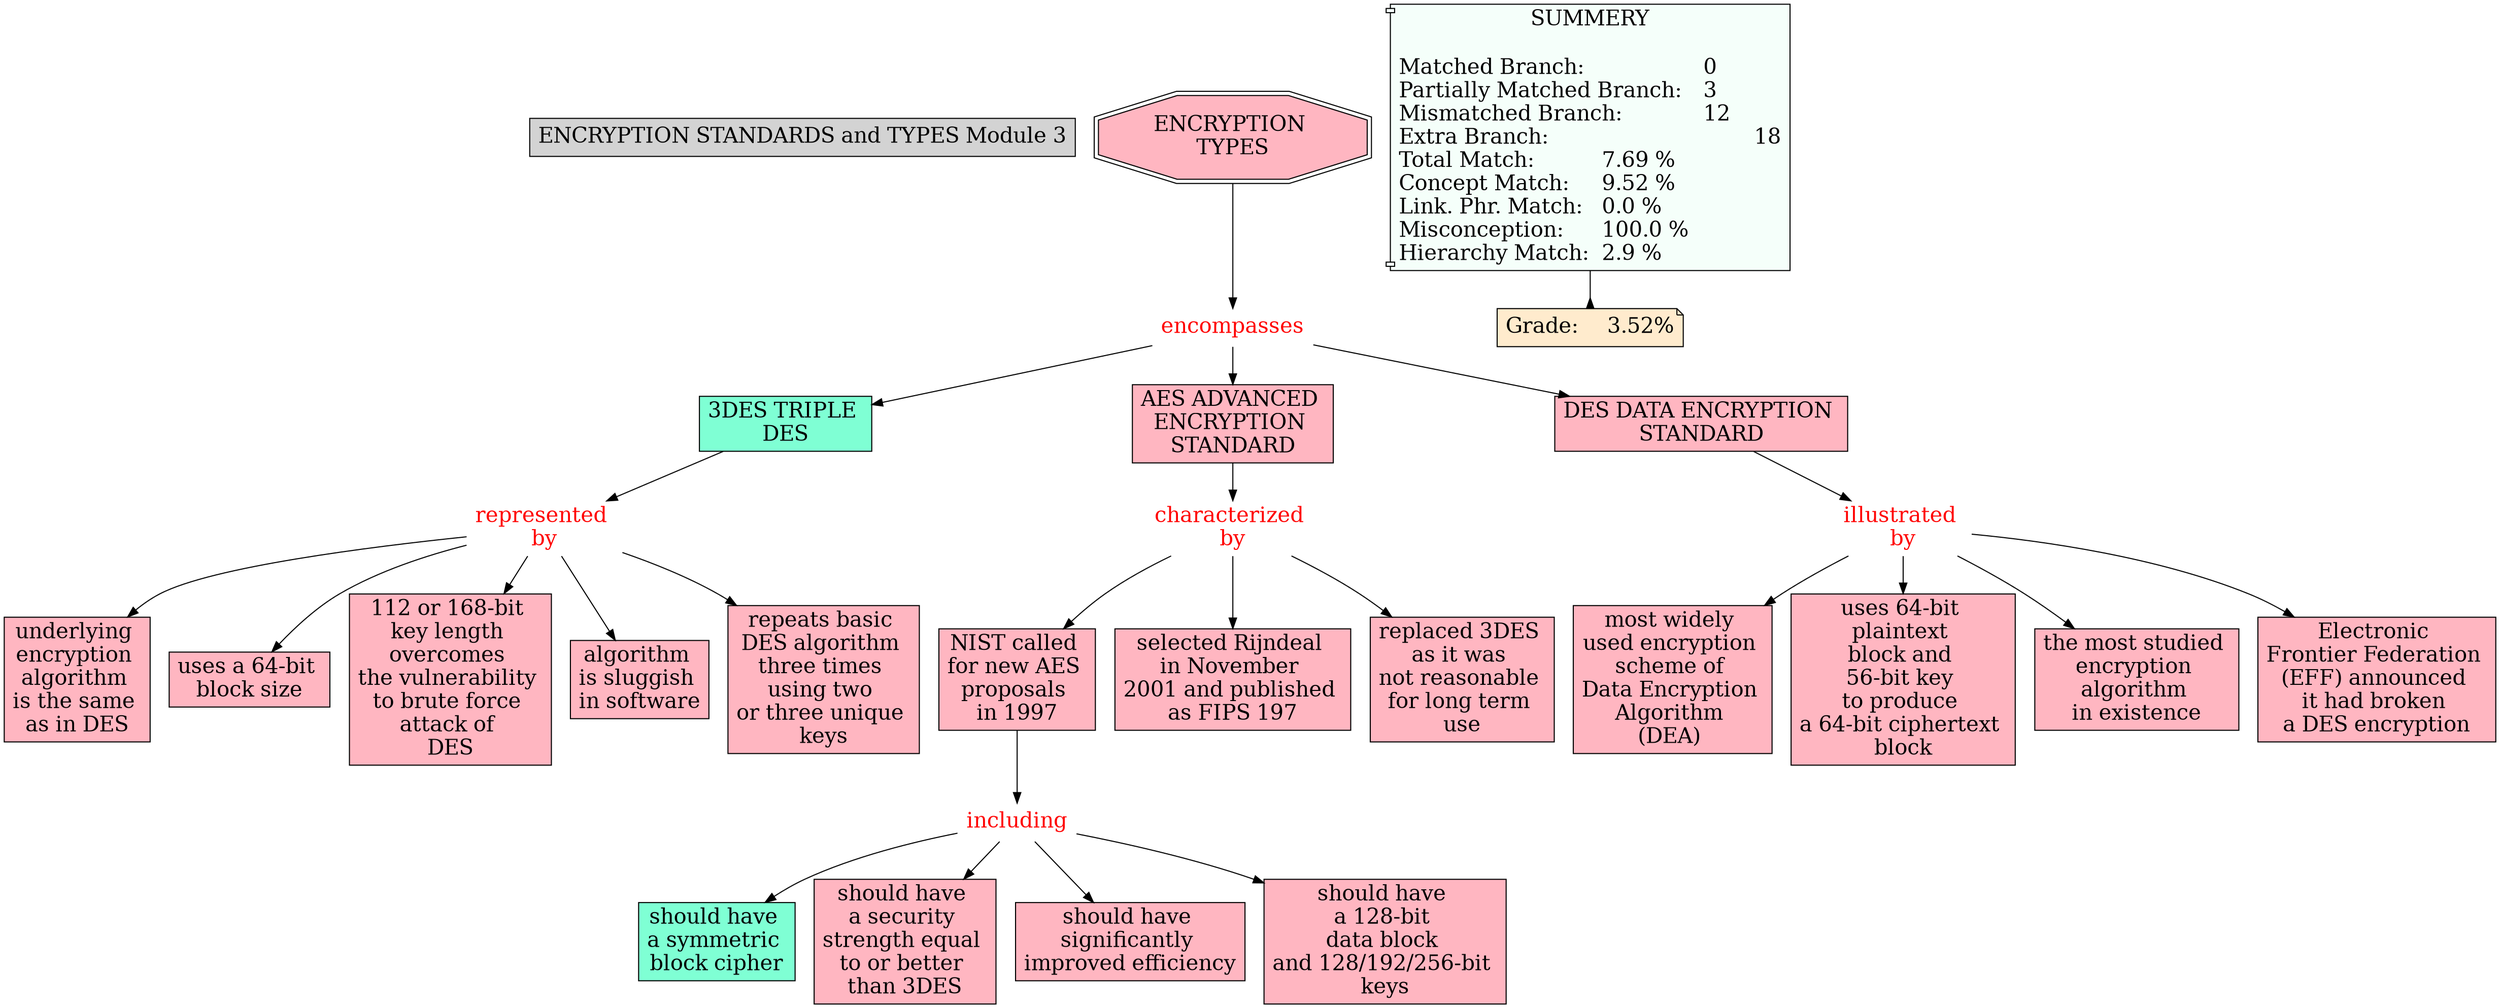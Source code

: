 // The Round Table
digraph {
	"1S3Z9WD65-27VXPDD-PFS" [label="ENCRYPTION STANDARDS and TYPES Module 3" Gsplines=true fontsize=20 shape=rect style=filled]
	"1S46GYWV1-1JMZYQZ-67M" [label="characterized 
by" Gsplines=true fontcolor=red fontsize=20 shape=none]
	"1S46FYS7C-CZMYHQ-3XQ" [label="NIST called 
for new AES 
proposals 
in 1997" Gsplines=true fillcolor="#FFB6C1" fontsize=20 shape=rect style=filled]
	"1S46GYWV1-1JMZYQZ-67M" -> "1S46FYS7C-CZMYHQ-3XQ" [constraint=true]
	"1S46GGJ5Z-LW213B-4PK" [label="illustrated 
by" Gsplines=true fontcolor=red fontsize=20 shape=none]
	"1S46FT4JM-17NB6TS-3QN" [label="most widely 
used encryption 
scheme of 
Data Encryption 
Algorithm 
(DEA) " Gsplines=true fillcolor="#FFB6C1" fontsize=20 shape=rect style=filled]
	"1S46GGJ5Z-LW213B-4PK" -> "1S46FT4JM-17NB6TS-3QN" [constraint=true]
	"1S46G6YMH-FYQM6V-4DY" [label=encompasses Gsplines=true fontcolor=red fontsize=20 shape=none]
	"1S46FSF7Y-14M865S-3NG" [label="3DES TRIPLE 
DES" Gsplines=true fillcolor=aquamarine fontsize=20 shape=rect style=filled]
	"1S46G6YMH-FYQM6V-4DY" -> "1S46FSF7Y-14M865S-3NG" [constraint=true]
	"1S46G6YMH-FYQM6V-4DY" [label=encompasses Gsplines=true fontcolor=red fontsize=20 shape=none]
	"1S46FSGYJ-5TSXV3-3NL" [label="AES ADVANCED 
ENCRYPTION 
STANDARD" Gsplines=true fillcolor="#FFB6C1" fontsize=20 shape=rect style=filled]
	"1S46G6YMH-FYQM6V-4DY" -> "1S46FSGYJ-5TSXV3-3NL" [constraint=true]
	"1S46HBL61-2824FJ1-6TP" [label=including Gsplines=true fontcolor=red fontsize=20 shape=none]
	"1S46FZVV6-11VF63W-3Y9" [label="should have 
a symmetric 
block cipher
" Gsplines=true fillcolor=aquamarine fontsize=20 shape=rect style=filled]
	"1S46HBL61-2824FJ1-6TP" -> "1S46FZVV6-11VF63W-3Y9" [constraint=true]
	"1S46HBL61-2824FJ1-6TP" [label=including Gsplines=true fontcolor=red fontsize=20 shape=none]
	"1S46FYVCK-FHNTPB-3XV" [label="should have 
a security 
strength equal 
to or better 
than 3DES" Gsplines=true fillcolor="#FFB6C1" fontsize=20 shape=rect style=filled]
	"1S46HBL61-2824FJ1-6TP" -> "1S46FYVCK-FHNTPB-3XV" [constraint=true]
	"1S46GYP4Z-276XPL0-67B" [label="represented 
by" Gsplines=true fontcolor=red fontsize=20 shape=none]
	"1S46FW41Q-29F9M5-3R5" [label="underlying 
encryption 
algorithm 
is the same 
as in DES" Gsplines=true fillcolor="#FFB6C1" fontsize=20 shape=rect style=filled]
	"1S46GYP4Z-276XPL0-67B" -> "1S46FW41Q-29F9M5-3R5" [constraint=true]
	"1S46GYWV1-1JMZYQZ-67M" [label="characterized 
by" Gsplines=true fontcolor=red fontsize=20 shape=none]
	"1S46HLKLZ-11BJ051-75C" [label="selected Rijndeal 
in November 
2001 and published 
as FIPS 197
" Gsplines=true fillcolor="#FFB6C1" fontsize=20 shape=rect style=filled]
	"1S46GYWV1-1JMZYQZ-67M" -> "1S46HLKLZ-11BJ051-75C" [constraint=true]
	"1S46GYP4Z-276XPL0-67B" [label="represented 
by" Gsplines=true fontcolor=red fontsize=20 shape=none]
	"1S46FW69Q-T84FM1-3R9" [label="uses a 64-bit 
block size
" Gsplines=true fillcolor="#FFB6C1" fontsize=20 shape=rect style=filled]
	"1S46GYP4Z-276XPL0-67B" -> "1S46FW69Q-T84FM1-3R9" [constraint=true]
	"1S46FYS7C-CZMYHQ-3XQ" [label="NIST called 
for new AES 
proposals 
in 1997" Gsplines=true fillcolor="#FFB6C1" fontsize=20 shape=rect style=filled]
	"1S46HBL61-2824FJ1-6TP" [label=including Gsplines=true fontcolor=red fontsize=20 shape=none]
	"1S46FYS7C-CZMYHQ-3XQ" -> "1S46HBL61-2824FJ1-6TP" [constraint=true]
	"1S46HBL61-2824FJ1-6TP" [label=including Gsplines=true fontcolor=red fontsize=20 shape=none]
	"1S46FZNJV-T5Z0DK-3Y4" [label="should have 
significantly 
improved efficiency
" Gsplines=true fillcolor="#FFB6C1" fontsize=20 shape=rect style=filled]
	"1S46HBL61-2824FJ1-6TP" -> "1S46FZNJV-T5Z0DK-3Y4" [constraint=true]
	"1S46GYP4Z-276XPL0-67B" [label="represented 
by" Gsplines=true fontcolor=red fontsize=20 shape=none]
	"1S46FW24M-1S3H6MN-3R1" [label="112 or 168-bit 
key length 
overcomes 
the vulnerability 
to brute force 
attack of 
DES" Gsplines=true fillcolor="#FFB6C1" fontsize=20 shape=rect style=filled]
	"1S46GYP4Z-276XPL0-67B" -> "1S46FW24M-1S3H6MN-3R1" [constraint=true]
	"1S46GYP4Z-276XPL0-67B" [label="represented 
by" Gsplines=true fontcolor=red fontsize=20 shape=none]
	"1S46FW8P1-1YS09H9-3RF" [label="algorithm 
is sluggish 
in software
" Gsplines=true fillcolor="#FFB6C1" fontsize=20 shape=rect style=filled]
	"1S46GYP4Z-276XPL0-67B" -> "1S46FW8P1-1YS09H9-3RF" [constraint=true]
	"1S46HBL61-2824FJ1-6TP" [label=including Gsplines=true fontcolor=red fontsize=20 shape=none]
	"1S46HB931-33B37F-6TB" [label="should have 
a 128-bit 
data block 
and 128/192/256-bit 
keys" Gsplines=true fillcolor="#FFB6C1" fontsize=20 shape=rect style=filled]
	"1S46HBL61-2824FJ1-6TP" -> "1S46HB931-33B37F-6TB" [constraint=true]
	"1S46GGJ5Z-LW213B-4PK" [label="illustrated 
by" Gsplines=true fontcolor=red fontsize=20 shape=none]
	"1S46FSK31-QHCR1J-3NQ" [label="uses 64-bit 
plaintext 
block and 
56-bit key 
to produce 
a 64-bit ciphertext 
block" Gsplines=true fillcolor="#FFB6C1" fontsize=20 shape=rect style=filled]
	"1S46GGJ5Z-LW213B-4PK" -> "1S46FSK31-QHCR1J-3NQ" [constraint=true]
	"1S46G0DHH-2BD24QG-3YH" [label="ENCRYPTION 
TYPES" Gsplines=true fillcolor="#FFB6C1" fontsize=20 shape=doubleoctagon style=filled]
	"1S46G6YMH-FYQM6V-4DY" [label=encompasses Gsplines=true fontcolor=red fontsize=20 shape=none]
	"1S46G0DHH-2BD24QG-3YH" -> "1S46G6YMH-FYQM6V-4DY" [constraint=true]
	"1S46GGJ5Z-LW213B-4PK" [label="illustrated 
by" Gsplines=true fontcolor=red fontsize=20 shape=none]
	"1S46FT968-27L6G5X-3QS" [label="the most studied 
encryption 
algorithm 
in existence
" Gsplines=true fillcolor="#FFB6C1" fontsize=20 shape=rect style=filled]
	"1S46GGJ5Z-LW213B-4PK" -> "1S46FT968-27L6G5X-3QS" [constraint=true]
	"1S46FSCCM-1VG3KMH-3NB" [label="DES DATA ENCRYPTION 
STANDARD" Gsplines=true fillcolor="#FFB6C1" fontsize=20 shape=rect style=filled]
	"1S46GGJ5Z-LW213B-4PK" [label="illustrated 
by" Gsplines=true fontcolor=red fontsize=20 shape=none]
	"1S46FSCCM-1VG3KMH-3NB" -> "1S46GGJ5Z-LW213B-4PK" [constraint=true]
	"1S46GGJ5Z-LW213B-4PK" [label="illustrated 
by" Gsplines=true fontcolor=red fontsize=20 shape=none]
	"1S46FSPVG-MK7FYP-3QD" [label="Electronic 
Frontier Federation 
(EFF) announced 
it had broken 
a DES encryption
" Gsplines=true fillcolor="#FFB6C1" fontsize=20 shape=rect style=filled]
	"1S46GGJ5Z-LW213B-4PK" -> "1S46FSPVG-MK7FYP-3QD" [constraint=true]
	"1S46G6YMH-FYQM6V-4DY" [label=encompasses Gsplines=true fontcolor=red fontsize=20 shape=none]
	"1S46FSCCM-1VG3KMH-3NB" [label="DES DATA ENCRYPTION 
STANDARD" Gsplines=true fillcolor="#FFB6C1" fontsize=20 shape=rect style=filled]
	"1S46G6YMH-FYQM6V-4DY" -> "1S46FSCCM-1VG3KMH-3NB" [constraint=true]
	"1S46GYP4Z-276XPL0-67B" [label="represented 
by" Gsplines=true fontcolor=red fontsize=20 shape=none]
	"1S46FWBG0-1PCF0LR-3RK" [label="repeats basic 
DES algorithm 
three times 
using two 
or three unique 
keys" Gsplines=true fillcolor="#FFB6C1" fontsize=20 shape=rect style=filled]
	"1S46GYP4Z-276XPL0-67B" -> "1S46FWBG0-1PCF0LR-3RK" [constraint=true]
	"1S46FSGYJ-5TSXV3-3NL" [label="AES ADVANCED 
ENCRYPTION 
STANDARD" Gsplines=true fillcolor="#FFB6C1" fontsize=20 shape=rect style=filled]
	"1S46GYWV1-1JMZYQZ-67M" [label="characterized 
by" Gsplines=true fontcolor=red fontsize=20 shape=none]
	"1S46FSGYJ-5TSXV3-3NL" -> "1S46GYWV1-1JMZYQZ-67M" [constraint=true]
	"1S46GYWV1-1JMZYQZ-67M" [label="characterized 
by" Gsplines=true fontcolor=red fontsize=20 shape=none]
	"1S46FYQJP-1TDGNNC-3XL" [label="replaced 3DES 
as it was 
not reasonable 
for long term 
use" Gsplines=true fillcolor="#FFB6C1" fontsize=20 shape=rect style=filled]
	"1S46GYWV1-1JMZYQZ-67M" -> "1S46FYQJP-1TDGNNC-3XL" [constraint=true]
	"1S46FSF7Y-14M865S-3NG" [label="3DES TRIPLE 
DES" Gsplines=true fillcolor=aquamarine fontsize=20 shape=rect style=filled]
	"1S46GYP4Z-276XPL0-67B" [label="represented 
by" Gsplines=true fontcolor=red fontsize=20 shape=none]
	"1S46FSF7Y-14M865S-3NG" -> "1S46GYP4Z-276XPL0-67B" [constraint=true]
	Stat [label="SUMMERY

Matched Branch:			0\lPartially Matched Branch:	3\lMismatched Branch:		12\lExtra Branch:				18\lTotal Match:		7.69 %\lConcept Match:	9.52 %\lLink. Phr. Match:	0.0 %\lMisconception:	100.0 %\lHierarchy Match:	2.9 %\l" Gsplines=true fillcolor="#F5FFFA" fontsize=20 shape=component style=filled]
	Grade [label="Grade:	3.52%" Gsplines=true fillcolor="#FFEBCD" fontsize=20 shape=note style=filled]
	Stat -> Grade [arrowhead=inv color=black constraint=true]
}
